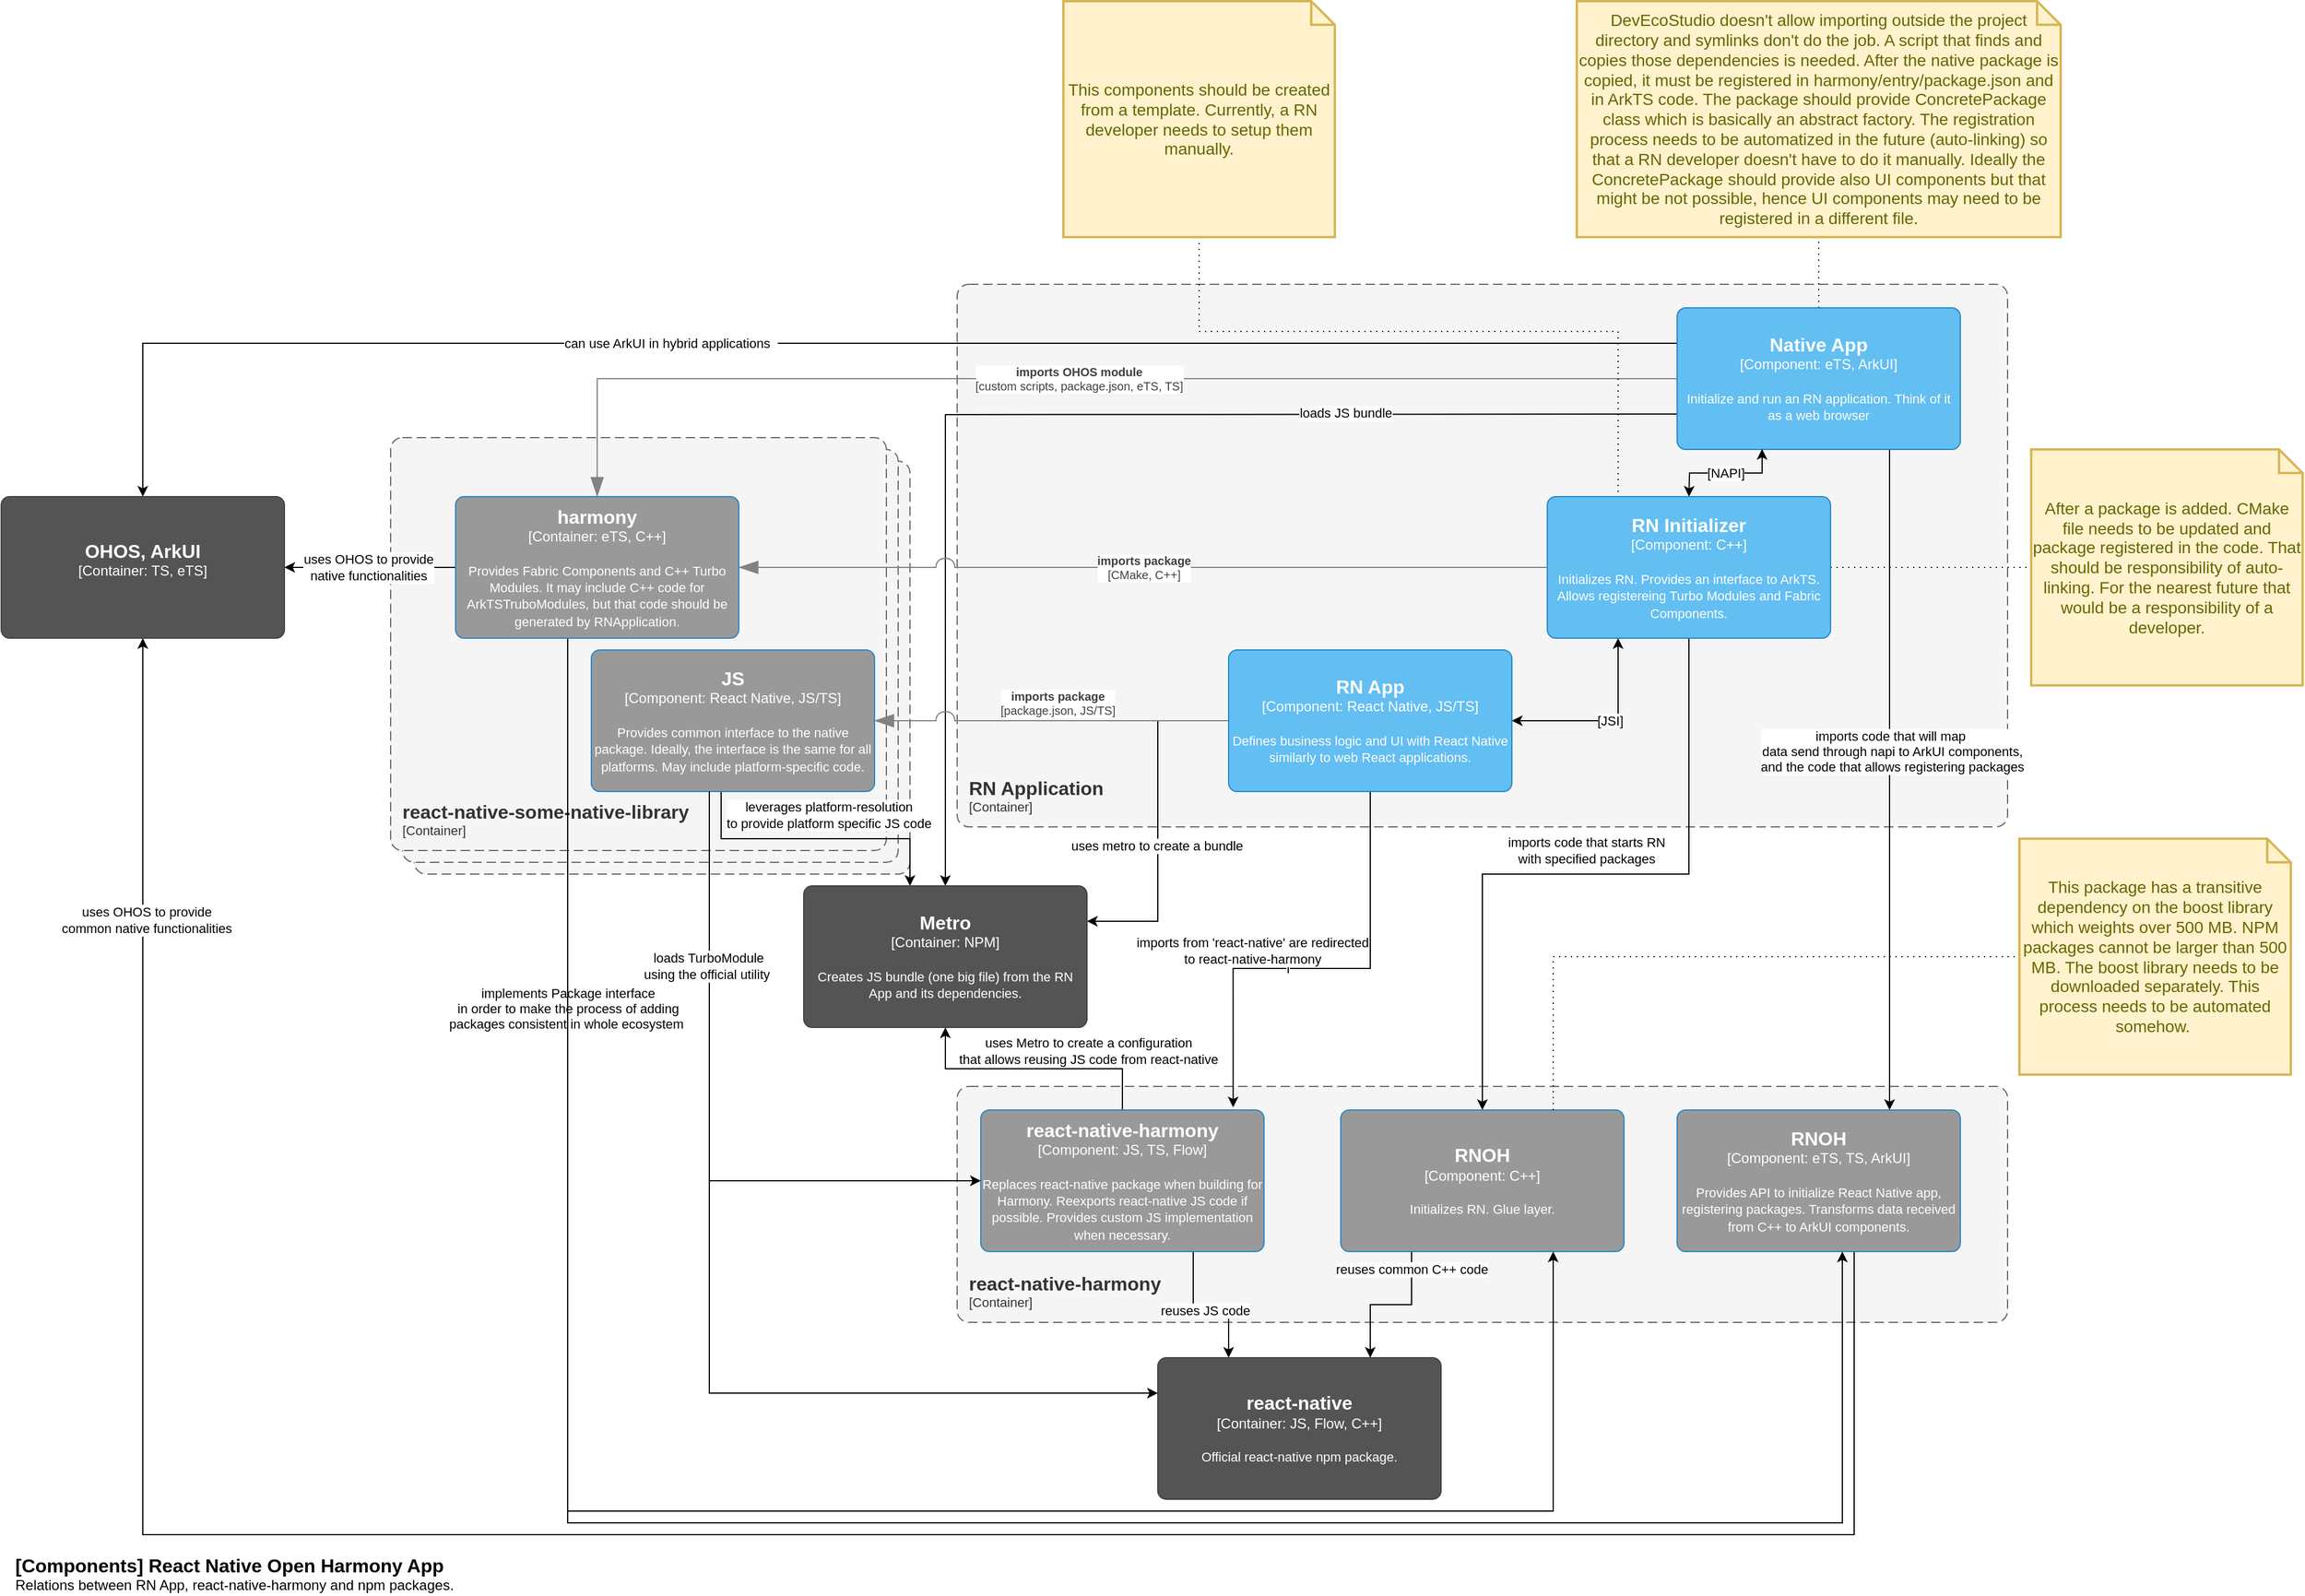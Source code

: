 <mxfile version="20.8.10" type="device"><diagram name="c2" id="NWGSykLGNc-9xcUgOitu"><mxGraphModel dx="2924" dy="2296" grid="1" gridSize="10" guides="1" tooltips="1" connect="1" arrows="1" fold="1" page="1" pageScale="1" pageWidth="850" pageHeight="1100" math="0" shadow="0"><root><mxCell id="0"/><mxCell id="1" parent="0"/><object placeholders="1" c4Name="react-native-some-native-library" c4Type="ContainerScopeBoundary" c4Application="Container" label="&lt;font style=&quot;font-size: 16px&quot;&gt;&lt;b&gt;&lt;div style=&quot;text-align: left&quot;&gt;%c4Name%&lt;/div&gt;&lt;/b&gt;&lt;/font&gt;&lt;div style=&quot;text-align: left&quot;&gt;[%c4Application%]&lt;/div&gt;" id="AjJcmnf1B7j-cDCLLSsf-99"><mxCell style="rounded=1;fontSize=11;whiteSpace=wrap;html=1;dashed=1;arcSize=20;fillColor=#f5f5f5;strokeColor=#666666;fontColor=#333333;labelBackgroundColor=none;align=left;verticalAlign=bottom;labelBorderColor=none;spacingTop=0;spacing=10;dashPattern=8 4;metaEdit=1;rotatable=0;perimeter=rectanglePerimeter;noLabel=0;labelPadding=0;allowArrows=0;connectable=0;expand=0;recursiveResize=0;editable=1;pointerEvents=0;absoluteArcSize=1;points=[[0.25,0,0],[0.5,0,0],[0.75,0,0],[1,0.25,0],[1,0.5,0],[1,0.75,0],[0.75,1,0],[0.5,1,0],[0.25,1,0],[0,0.75,0],[0,0.5,0],[0,0.25,0]];" vertex="1" parent="1"><mxGeometry x="-460" y="130" width="420" height="350" as="geometry"/></mxCell></object><object placeholders="1" c4Name="react-native-some-native-library" c4Type="ContainerScopeBoundary" c4Application="Container" label="&lt;font style=&quot;font-size: 16px&quot;&gt;&lt;b&gt;&lt;div style=&quot;text-align: left&quot;&gt;%c4Name%&lt;/div&gt;&lt;/b&gt;&lt;/font&gt;&lt;div style=&quot;text-align: left&quot;&gt;[%c4Application%]&lt;/div&gt;" id="AjJcmnf1B7j-cDCLLSsf-97"><mxCell style="rounded=1;fontSize=11;whiteSpace=wrap;html=1;dashed=1;arcSize=20;fillColor=#f5f5f5;strokeColor=#666666;fontColor=#333333;labelBackgroundColor=none;align=left;verticalAlign=bottom;labelBorderColor=none;spacingTop=0;spacing=10;dashPattern=8 4;metaEdit=1;rotatable=0;perimeter=rectanglePerimeter;noLabel=0;labelPadding=0;allowArrows=0;connectable=0;expand=0;recursiveResize=0;editable=1;pointerEvents=0;absoluteArcSize=1;points=[[0.25,0,0],[0.5,0,0],[0.75,0,0],[1,0.25,0],[1,0.5,0],[1,0.75,0],[0.75,1,0],[0.5,1,0],[0.25,1,0],[0,0.75,0],[0,0.5,0],[0,0.25,0]];" vertex="1" parent="1"><mxGeometry x="-470" y="120" width="420" height="350" as="geometry"/></mxCell></object><object placeholders="1" c4Name="RN Application" c4Type="ContainerScopeBoundary" c4Application="Container" label="&lt;font style=&quot;font-size: 16px&quot;&gt;&lt;b&gt;&lt;div style=&quot;text-align: left&quot;&gt;%c4Name%&lt;/div&gt;&lt;/b&gt;&lt;/font&gt;&lt;div style=&quot;text-align: left&quot;&gt;[%c4Application%]&lt;/div&gt;" id="AjJcmnf1B7j-cDCLLSsf-15"><mxCell style="rounded=1;fontSize=11;whiteSpace=wrap;html=1;dashed=1;arcSize=20;fillColor=#f5f5f5;strokeColor=#666666;fontColor=#333333;labelBackgroundColor=none;align=left;verticalAlign=bottom;labelBorderColor=none;spacingTop=0;spacing=10;dashPattern=8 4;metaEdit=1;rotatable=0;perimeter=rectanglePerimeter;noLabel=0;labelPadding=0;allowArrows=0;connectable=0;expand=0;recursiveResize=0;editable=1;pointerEvents=0;absoluteArcSize=1;points=[[0.25,0,0],[0.5,0,0],[0.75,0,0],[1,0.25,0],[1,0.5,0],[1,0.75,0],[0.75,1,0],[0.5,1,0],[0.25,1,0],[0,0.75,0],[0,0.5,0],[0,0.25,0]];" vertex="1" parent="1"><mxGeometry y="-20" width="890" height="460" as="geometry"/></mxCell></object><object placeholders="1" c4Name="react-native-harmony" c4Type="ContainerScopeBoundary" c4Application="Container" label="&lt;font style=&quot;font-size: 16px&quot;&gt;&lt;b&gt;&lt;div style=&quot;text-align: left&quot;&gt;%c4Name%&lt;/div&gt;&lt;/b&gt;&lt;/font&gt;&lt;div style=&quot;text-align: left&quot;&gt;[%c4Application%]&lt;/div&gt;" id="AjJcmnf1B7j-cDCLLSsf-52"><mxCell style="rounded=1;fontSize=11;whiteSpace=wrap;html=1;dashed=1;arcSize=20;fillColor=#f5f5f5;strokeColor=#666666;fontColor=#333333;labelBackgroundColor=none;align=left;verticalAlign=bottom;labelBorderColor=none;spacingTop=0;spacing=10;dashPattern=8 4;metaEdit=1;rotatable=0;perimeter=rectanglePerimeter;noLabel=0;labelPadding=0;allowArrows=0;connectable=0;expand=0;recursiveResize=0;editable=1;pointerEvents=0;absoluteArcSize=1;points=[[0.25,0,0],[0.5,0,0],[0.75,0,0],[1,0.25,0],[1,0.5,0],[1,0.75,0],[0.75,1,0],[0.5,1,0],[0.25,1,0],[0,0.75,0],[0,0.5,0],[0,0.25,0]];" vertex="1" parent="1"><mxGeometry y="660" width="890" height="200" as="geometry"/></mxCell></object><mxCell id="AjJcmnf1B7j-cDCLLSsf-48" style="edgeStyle=orthogonalEdgeStyle;rounded=0;orthogonalLoop=1;jettySize=auto;html=1;entryX=0.25;entryY=1;entryDx=0;entryDy=0;entryPerimeter=0;startArrow=classic;startFill=1;" edge="1" parent="1" source="AjJcmnf1B7j-cDCLLSsf-2" target="AjJcmnf1B7j-cDCLLSsf-4"><mxGeometry relative="1" as="geometry"/></mxCell><mxCell id="AjJcmnf1B7j-cDCLLSsf-49" value="[JSI]" style="edgeLabel;html=1;align=center;verticalAlign=middle;resizable=0;points=[];" vertex="1" connectable="0" parent="AjJcmnf1B7j-cDCLLSsf-48"><mxGeometry x="-0.166" y="-2" relative="1" as="geometry"><mxPoint x="16" y="-2" as="offset"/></mxGeometry></mxCell><mxCell id="AjJcmnf1B7j-cDCLLSsf-62" style="edgeStyle=orthogonalEdgeStyle;rounded=0;orthogonalLoop=1;jettySize=auto;html=1;startArrow=none;startFill=0;entryX=0.891;entryY=-0.019;entryDx=0;entryDy=0;entryPerimeter=0;" edge="1" parent="1" source="AjJcmnf1B7j-cDCLLSsf-2" target="AjJcmnf1B7j-cDCLLSsf-20"><mxGeometry relative="1" as="geometry"><mxPoint x="210" y="650" as="targetPoint"/><Array as="points"><mxPoint x="350" y="560"/><mxPoint x="234" y="560"/></Array></mxGeometry></mxCell><mxCell id="AjJcmnf1B7j-cDCLLSsf-70" value="i" style="edgeLabel;html=1;align=center;verticalAlign=middle;resizable=0;points=[];" vertex="1" connectable="0" parent="AjJcmnf1B7j-cDCLLSsf-62"><mxGeometry x="0.149" relative="1" as="geometry"><mxPoint as="offset"/></mxGeometry></mxCell><mxCell id="AjJcmnf1B7j-cDCLLSsf-71" value="imports from 'react-native' are redirected&lt;br&gt;to react-native-harmony" style="edgeLabel;html=1;align=center;verticalAlign=middle;resizable=0;points=[];" vertex="1" connectable="0" parent="AjJcmnf1B7j-cDCLLSsf-62"><mxGeometry x="0.161" y="2" relative="1" as="geometry"><mxPoint x="-27" y="-17" as="offset"/></mxGeometry></mxCell><mxCell id="AjJcmnf1B7j-cDCLLSsf-93" style="edgeStyle=orthogonalEdgeStyle;rounded=0;orthogonalLoop=1;jettySize=auto;html=1;entryX=1;entryY=0.25;entryDx=0;entryDy=0;entryPerimeter=0;startArrow=none;startFill=0;endArrow=classic;endFill=1;" edge="1" parent="1" source="AjJcmnf1B7j-cDCLLSsf-2" target="AjJcmnf1B7j-cDCLLSsf-23"><mxGeometry relative="1" as="geometry"/></mxCell><mxCell id="AjJcmnf1B7j-cDCLLSsf-94" value="uses metro to create a bundle" style="edgeLabel;html=1;align=center;verticalAlign=middle;resizable=0;points=[];" vertex="1" connectable="0" parent="AjJcmnf1B7j-cDCLLSsf-93"><mxGeometry x="0.142" y="-1" relative="1" as="geometry"><mxPoint as="offset"/></mxGeometry></mxCell><object placeholders="1" c4Name="RN App" c4Type="Component" c4Technology="React Native, JS/TS" c4Description="Defines business logic and UI with React Native similarly to web React applications." label="&lt;font style=&quot;font-size: 16px&quot;&gt;&lt;b&gt;%c4Name%&lt;/b&gt;&lt;/font&gt;&lt;div&gt;[%c4Type%: %c4Technology%]&lt;/div&gt;&lt;br&gt;&lt;div&gt;&lt;font style=&quot;font-size: 11px&quot;&gt;%c4Description%&lt;/font&gt;&lt;/div&gt;" id="AjJcmnf1B7j-cDCLLSsf-2"><mxCell style="rounded=1;whiteSpace=wrap;html=1;labelBackgroundColor=none;fillColor=#63BEF2;fontColor=#ffffff;align=center;arcSize=6;strokeColor=#2086C9;metaEdit=1;resizable=0;points=[[0.25,0,0],[0.5,0,0],[0.75,0,0],[1,0.25,0],[1,0.5,0],[1,0.75,0],[0.75,1,0],[0.5,1,0],[0.25,1,0],[0,0.75,0],[0,0.5,0],[0,0.25,0]];" vertex="1" parent="1"><mxGeometry x="230" y="290" width="240" height="120" as="geometry"/></mxCell></object><mxCell id="AjJcmnf1B7j-cDCLLSsf-41" style="edgeStyle=orthogonalEdgeStyle;rounded=0;orthogonalLoop=1;jettySize=auto;html=1;endArrow=none;endFill=0;dashed=1;dashPattern=1 4;" edge="1" parent="1" source="AjJcmnf1B7j-cDCLLSsf-3" target="AjJcmnf1B7j-cDCLLSsf-38"><mxGeometry relative="1" as="geometry"/></mxCell><mxCell id="AjJcmnf1B7j-cDCLLSsf-64" style="edgeStyle=orthogonalEdgeStyle;rounded=0;orthogonalLoop=1;jettySize=auto;html=1;startArrow=none;startFill=0;exitX=0.75;exitY=1;exitDx=0;exitDy=0;exitPerimeter=0;entryX=0.75;entryY=0;entryDx=0;entryDy=0;entryPerimeter=0;" edge="1" parent="1" source="AjJcmnf1B7j-cDCLLSsf-3" target="AjJcmnf1B7j-cDCLLSsf-6"><mxGeometry relative="1" as="geometry"><mxPoint x="790" y="650" as="targetPoint"/></mxGeometry></mxCell><mxCell id="AjJcmnf1B7j-cDCLLSsf-75" value="imports code that will map&amp;nbsp;&lt;br&gt;data send through napi to ArkUI components,&lt;br&gt;and the code that allows registering packages" style="edgeLabel;html=1;align=center;verticalAlign=middle;resizable=0;points=[];" vertex="1" connectable="0" parent="AjJcmnf1B7j-cDCLLSsf-64"><mxGeometry x="-0.085" y="2" relative="1" as="geometry"><mxPoint as="offset"/></mxGeometry></mxCell><mxCell id="AjJcmnf1B7j-cDCLLSsf-72" style="edgeStyle=orthogonalEdgeStyle;rounded=0;orthogonalLoop=1;jettySize=auto;html=1;entryX=0.5;entryY=0;entryDx=0;entryDy=0;entryPerimeter=0;startArrow=none;startFill=0;endArrow=classic;endFill=1;" edge="1" parent="1" target="AjJcmnf1B7j-cDCLLSsf-23"><mxGeometry relative="1" as="geometry"><mxPoint x="610" y="90" as="sourcePoint"/></mxGeometry></mxCell><mxCell id="AjJcmnf1B7j-cDCLLSsf-73" value="loads JS bundle" style="edgeLabel;html=1;align=center;verticalAlign=middle;resizable=0;points=[];" vertex="1" connectable="0" parent="AjJcmnf1B7j-cDCLLSsf-72"><mxGeometry x="-0.448" y="-1" relative="1" as="geometry"><mxPoint as="offset"/></mxGeometry></mxCell><mxCell id="AjJcmnf1B7j-cDCLLSsf-89" style="edgeStyle=orthogonalEdgeStyle;rounded=0;orthogonalLoop=1;jettySize=auto;html=1;startArrow=none;startFill=0;endArrow=classic;endFill=1;" edge="1" parent="1" source="AjJcmnf1B7j-cDCLLSsf-3" target="AjJcmnf1B7j-cDCLLSsf-36"><mxGeometry relative="1" as="geometry"><Array as="points"><mxPoint x="-690" y="30"/></Array></mxGeometry></mxCell><mxCell id="AjJcmnf1B7j-cDCLLSsf-90" value="can use ArkUI in hybrid applications&amp;nbsp;&amp;nbsp;" style="edgeLabel;html=1;align=center;verticalAlign=middle;resizable=0;points=[];" vertex="1" connectable="0" parent="AjJcmnf1B7j-cDCLLSsf-89"><mxGeometry x="0.194" relative="1" as="geometry"><mxPoint as="offset"/></mxGeometry></mxCell><object placeholders="1" c4Name="Native App" c4Type="Component" c4Technology="eTS, ArkUI" c4Description="Initialize and run an RN application. Think of it as a web browser" label="&lt;font style=&quot;font-size: 16px&quot;&gt;&lt;b&gt;%c4Name%&lt;/b&gt;&lt;/font&gt;&lt;div&gt;[%c4Type%: %c4Technology%]&lt;/div&gt;&lt;br&gt;&lt;div&gt;&lt;font style=&quot;font-size: 11px&quot;&gt;%c4Description%&lt;/font&gt;&lt;/div&gt;" id="AjJcmnf1B7j-cDCLLSsf-3"><mxCell style="rounded=1;whiteSpace=wrap;html=1;labelBackgroundColor=none;fillColor=#63BEF2;fontColor=#ffffff;align=center;arcSize=6;strokeColor=#2086C9;metaEdit=1;resizable=0;points=[[0.25,0,0],[0.5,0,0],[0.75,0,0],[1,0.25,0],[1,0.5,0],[1,0.75,0],[0.75,1,0],[0.5,1,0],[0.25,1,0],[0,0.75,0],[0,0.5,0],[0,0.25,0]];" vertex="1" parent="1"><mxGeometry x="610" width="240" height="120" as="geometry"/></mxCell></object><mxCell id="AjJcmnf1B7j-cDCLLSsf-45" style="edgeStyle=orthogonalEdgeStyle;rounded=0;orthogonalLoop=1;jettySize=auto;html=1;endArrow=none;endFill=0;dashed=1;dashPattern=1 4;" edge="1" parent="1" source="AjJcmnf1B7j-cDCLLSsf-4" target="AjJcmnf1B7j-cDCLLSsf-44"><mxGeometry relative="1" as="geometry"/></mxCell><mxCell id="AjJcmnf1B7j-cDCLLSsf-50" style="edgeStyle=orthogonalEdgeStyle;rounded=0;orthogonalLoop=1;jettySize=auto;html=1;entryX=0.3;entryY=0.997;entryDx=0;entryDy=0;entryPerimeter=0;startArrow=classic;startFill=1;" edge="1" parent="1" target="AjJcmnf1B7j-cDCLLSsf-3"><mxGeometry relative="1" as="geometry"><mxPoint x="620" y="160" as="sourcePoint"/></mxGeometry></mxCell><mxCell id="AjJcmnf1B7j-cDCLLSsf-51" value="[NAPI]" style="edgeLabel;html=1;align=center;verticalAlign=middle;resizable=0;points=[];" vertex="1" connectable="0" parent="AjJcmnf1B7j-cDCLLSsf-50"><mxGeometry x="-0.356" y="1" relative="1" as="geometry"><mxPoint x="17" y="1" as="offset"/></mxGeometry></mxCell><mxCell id="AjJcmnf1B7j-cDCLLSsf-63" style="edgeStyle=orthogonalEdgeStyle;rounded=0;orthogonalLoop=1;jettySize=auto;html=1;startArrow=none;startFill=0;" edge="1" parent="1" source="AjJcmnf1B7j-cDCLLSsf-4" target="AjJcmnf1B7j-cDCLLSsf-19"><mxGeometry relative="1" as="geometry"/></mxCell><mxCell id="AjJcmnf1B7j-cDCLLSsf-74" value="imports code that starts RN&lt;br&gt;with specified packages" style="edgeLabel;html=1;align=center;verticalAlign=middle;resizable=0;points=[];" vertex="1" connectable="0" parent="AjJcmnf1B7j-cDCLLSsf-63"><mxGeometry x="-0.105" y="1" relative="1" as="geometry"><mxPoint x="-30" y="-21" as="offset"/></mxGeometry></mxCell><object placeholders="1" c4Name="RN Initializer" c4Type="Component" c4Technology="C++" c4Description="Initializes RN. Provides an interface to ArkTS. Allows registereing Turbo Modules and Fabric Components." label="&lt;font style=&quot;font-size: 16px&quot;&gt;&lt;b&gt;%c4Name%&lt;/b&gt;&lt;/font&gt;&lt;div&gt;[%c4Type%: %c4Technology%]&lt;/div&gt;&lt;br&gt;&lt;div&gt;&lt;font style=&quot;font-size: 11px&quot;&gt;%c4Description%&lt;/font&gt;&lt;/div&gt;" id="AjJcmnf1B7j-cDCLLSsf-4"><mxCell style="rounded=1;whiteSpace=wrap;html=1;labelBackgroundColor=none;fillColor=#63BEF2;fontColor=#ffffff;align=center;arcSize=6;strokeColor=#2086C9;metaEdit=1;resizable=0;points=[[0.25,0,0],[0.5,0,0],[0.75,0,0],[1,0.25,0],[1,0.5,0],[1,0.75,0],[0.75,1,0],[0.5,1,0],[0.25,1,0],[0,0.75,0],[0,0.5,0],[0,0.25,0]];" vertex="1" parent="1"><mxGeometry x="500" y="160" width="240" height="120" as="geometry"/></mxCell></object><mxCell id="AjJcmnf1B7j-cDCLLSsf-87" style="edgeStyle=orthogonalEdgeStyle;rounded=0;orthogonalLoop=1;jettySize=auto;html=1;entryX=0.5;entryY=1;entryDx=0;entryDy=0;entryPerimeter=0;startArrow=none;startFill=0;endArrow=classic;endFill=1;" edge="1" parent="1" source="AjJcmnf1B7j-cDCLLSsf-6" target="AjJcmnf1B7j-cDCLLSsf-36"><mxGeometry relative="1" as="geometry"><Array as="points"><mxPoint x="760" y="1040"/><mxPoint x="-690" y="1040"/></Array></mxGeometry></mxCell><mxCell id="AjJcmnf1B7j-cDCLLSsf-88" value="uses OHOS to provide&lt;br&gt;common native functionalities" style="edgeLabel;html=1;align=center;verticalAlign=middle;resizable=0;points=[];" vertex="1" connectable="0" parent="AjJcmnf1B7j-cDCLLSsf-87"><mxGeometry x="0.805" y="-3" relative="1" as="geometry"><mxPoint as="offset"/></mxGeometry></mxCell><object placeholders="1" c4Name="react-native-some-native-library" c4Type="ContainerScopeBoundary" c4Application="Container" label="&lt;font style=&quot;font-size: 16px&quot;&gt;&lt;b&gt;&lt;div style=&quot;text-align: left&quot;&gt;%c4Name%&lt;/div&gt;&lt;/b&gt;&lt;/font&gt;&lt;div style=&quot;text-align: left&quot;&gt;[%c4Application%]&lt;/div&gt;" id="AjJcmnf1B7j-cDCLLSsf-16"><mxCell style="rounded=1;fontSize=11;whiteSpace=wrap;html=1;dashed=1;arcSize=20;fillColor=#f5f5f5;strokeColor=#666666;fontColor=#333333;labelBackgroundColor=none;align=left;verticalAlign=bottom;labelBorderColor=none;spacingTop=0;spacing=10;dashPattern=8 4;metaEdit=1;rotatable=0;perimeter=rectanglePerimeter;noLabel=0;labelPadding=0;allowArrows=0;connectable=0;expand=0;recursiveResize=0;editable=1;pointerEvents=0;absoluteArcSize=1;points=[[0.25,0,0],[0.5,0,0],[0.75,0,0],[1,0.25,0],[1,0.5,0],[1,0.75,0],[0.75,1,0],[0.5,1,0],[0.25,1,0],[0,0.75,0],[0,0.5,0],[0,0.25,0]];" vertex="1" parent="1"><mxGeometry x="-480" y="110" width="420" height="350" as="geometry"/></mxCell></object><object placeholders="1" c4Name="RNOH" c4Type="Component" c4Technology="eTS, TS, ArkUI" c4Description="Provides API to initialize React Native app, registering packages. Transforms data received from C++ to ArkUI components." label="&lt;font style=&quot;font-size: 16px&quot;&gt;&lt;b&gt;%c4Name%&lt;/b&gt;&lt;/font&gt;&lt;div&gt;[%c4Type%: %c4Technology%]&lt;/div&gt;&lt;br&gt;&lt;div&gt;&lt;font style=&quot;font-size: 11px&quot;&gt;%c4Description%&lt;/font&gt;&lt;/div&gt;" id="AjJcmnf1B7j-cDCLLSsf-6"><mxCell style="rounded=1;whiteSpace=wrap;html=1;labelBackgroundColor=none;fillColor=#999999;fontColor=#ffffff;align=center;arcSize=6;strokeColor=#2086C9;metaEdit=1;resizable=0;points=[[0.25,0,0],[0.5,0,0],[0.75,0,0],[1,0.25,0],[1,0.5,0],[1,0.75,0],[0.75,1,0],[0.5,1,0],[0.25,1,0],[0,0.75,0],[0,0.5,0],[0,0.25,0]];" vertex="1" parent="1"><mxGeometry x="610" y="680" width="240" height="120" as="geometry"/></mxCell></object><mxCell id="AjJcmnf1B7j-cDCLLSsf-57" style="edgeStyle=orthogonalEdgeStyle;rounded=0;orthogonalLoop=1;jettySize=auto;html=1;entryX=0.75;entryY=0;entryDx=0;entryDy=0;entryPerimeter=0;startArrow=none;startFill=0;exitX=0.25;exitY=1;exitDx=0;exitDy=0;exitPerimeter=0;" edge="1" parent="1" source="AjJcmnf1B7j-cDCLLSsf-19" target="AjJcmnf1B7j-cDCLLSsf-56"><mxGeometry relative="1" as="geometry"/></mxCell><mxCell id="AjJcmnf1B7j-cDCLLSsf-68" value="reuses common C++ code" style="edgeLabel;html=1;align=center;verticalAlign=middle;resizable=0;points=[];" vertex="1" connectable="0" parent="AjJcmnf1B7j-cDCLLSsf-57"><mxGeometry x="-0.766" relative="1" as="geometry"><mxPoint as="offset"/></mxGeometry></mxCell><object placeholders="1" c4Name="RNOH" c4Type="Component" c4Technology="C++" c4Description="Initializes RN. Glue layer." label="&lt;font style=&quot;font-size: 16px&quot;&gt;&lt;b&gt;%c4Name%&lt;/b&gt;&lt;/font&gt;&lt;div&gt;[%c4Type%: %c4Technology%]&lt;/div&gt;&lt;br&gt;&lt;div&gt;&lt;font style=&quot;font-size: 11px&quot;&gt;%c4Description%&lt;/font&gt;&lt;/div&gt;" id="AjJcmnf1B7j-cDCLLSsf-19"><mxCell style="rounded=1;whiteSpace=wrap;html=1;labelBackgroundColor=none;fillColor=#999999;fontColor=#ffffff;align=center;arcSize=6;strokeColor=#2086C9;metaEdit=1;resizable=0;points=[[0.25,0,0],[0.5,0,0],[0.75,0,0],[1,0.25,0],[1,0.5,0],[1,0.75,0],[0.75,1,0],[0.5,1,0],[0.25,1,0],[0,0.75,0],[0,0.5,0],[0,0.25,0]];" vertex="1" parent="1"><mxGeometry x="325" y="680" width="240" height="120" as="geometry"/></mxCell></object><mxCell id="AjJcmnf1B7j-cDCLLSsf-55" style="edgeStyle=orthogonalEdgeStyle;rounded=0;orthogonalLoop=1;jettySize=auto;html=1;entryX=0.25;entryY=0;entryDx=0;entryDy=0;entryPerimeter=0;startArrow=none;startFill=0;exitX=0.75;exitY=1;exitDx=0;exitDy=0;exitPerimeter=0;" edge="1" parent="1" source="AjJcmnf1B7j-cDCLLSsf-20" target="AjJcmnf1B7j-cDCLLSsf-56"><mxGeometry relative="1" as="geometry"><mxPoint x="140.0" y="930" as="targetPoint"/></mxGeometry></mxCell><mxCell id="AjJcmnf1B7j-cDCLLSsf-67" value="reuses JS code" style="edgeLabel;html=1;align=center;verticalAlign=middle;resizable=0;points=[];" vertex="1" connectable="0" parent="AjJcmnf1B7j-cDCLLSsf-55"><mxGeometry x="-0.436" relative="1" as="geometry"><mxPoint x="10" y="16" as="offset"/></mxGeometry></mxCell><mxCell id="AjJcmnf1B7j-cDCLLSsf-65" style="edgeStyle=orthogonalEdgeStyle;rounded=0;orthogonalLoop=1;jettySize=auto;html=1;entryX=0.5;entryY=1;entryDx=0;entryDy=0;entryPerimeter=0;startArrow=none;startFill=0;" edge="1" parent="1" source="AjJcmnf1B7j-cDCLLSsf-20" target="AjJcmnf1B7j-cDCLLSsf-23"><mxGeometry relative="1" as="geometry"/></mxCell><mxCell id="AjJcmnf1B7j-cDCLLSsf-69" value="uses Metro to create a configuration&lt;br&gt;that allows reusing JS code from react-native" style="edgeLabel;html=1;align=center;verticalAlign=middle;resizable=0;points=[];" vertex="1" connectable="0" parent="AjJcmnf1B7j-cDCLLSsf-65"><mxGeometry x="0.06" y="-1" relative="1" as="geometry"><mxPoint x="52" y="-14" as="offset"/></mxGeometry></mxCell><object placeholders="1" c4Name="react-native-harmony" c4Type="Component" c4Technology="JS, TS, Flow" c4Description="Replaces react-native package when building for Harmony. Reexports react-native JS code if possible. Provides custom JS implementation when necessary." label="&lt;font style=&quot;font-size: 16px&quot;&gt;&lt;b&gt;%c4Name%&lt;/b&gt;&lt;/font&gt;&lt;div&gt;[%c4Type%: %c4Technology%]&lt;/div&gt;&lt;br&gt;&lt;div&gt;&lt;font style=&quot;font-size: 11px&quot;&gt;%c4Description%&lt;/font&gt;&lt;/div&gt;" id="AjJcmnf1B7j-cDCLLSsf-20"><mxCell style="rounded=1;whiteSpace=wrap;html=1;labelBackgroundColor=none;fillColor=#999999;fontColor=#ffffff;align=center;arcSize=6;strokeColor=#2086C9;metaEdit=1;resizable=0;points=[[0.25,0,0],[0.5,0,0],[0.75,0,0],[1,0.25,0],[1,0.5,0],[1,0.75,0],[0.75,1,0],[0.5,1,0],[0.25,1,0],[0,0.75,0],[0,0.5,0],[0,0.25,0]];" vertex="1" parent="1"><mxGeometry x="20" y="680" width="240" height="120" as="geometry"/></mxCell></object><mxCell id="AjJcmnf1B7j-cDCLLSsf-91" style="edgeStyle=orthogonalEdgeStyle;rounded=0;orthogonalLoop=1;jettySize=auto;html=1;startArrow=none;startFill=0;endArrow=classic;endFill=1;exitX=0.75;exitY=1;exitDx=0;exitDy=0;exitPerimeter=0;" edge="1" parent="1" source="AjJcmnf1B7j-cDCLLSsf-24" target="AjJcmnf1B7j-cDCLLSsf-23"><mxGeometry relative="1" as="geometry"><Array as="points"><mxPoint x="-200" y="410"/><mxPoint x="-200" y="450"/><mxPoint x="-40" y="450"/></Array></mxGeometry></mxCell><mxCell id="AjJcmnf1B7j-cDCLLSsf-92" value="leverages platform-resolution&lt;br&gt;to provide platform specific JS code" style="edgeLabel;html=1;align=center;verticalAlign=middle;resizable=0;points=[];" vertex="1" connectable="0" parent="AjJcmnf1B7j-cDCLLSsf-91"><mxGeometry x="0.177" y="-1" relative="1" as="geometry"><mxPoint x="18" y="-21" as="offset"/></mxGeometry></mxCell><object placeholders="1" c4Name="Metro" c4Type="Container" c4Technology="NPM" c4Description="Creates JS bundle (one big file) from the RN App and its dependencies." label="&lt;font style=&quot;font-size: 16px&quot;&gt;&lt;b&gt;%c4Name%&lt;/b&gt;&lt;/font&gt;&lt;div&gt;[%c4Type%: %c4Technology%]&lt;/div&gt;&lt;br&gt;&lt;div&gt;&lt;font style=&quot;font-size: 11px&quot;&gt;%c4Description%&lt;/font&gt;&lt;/div&gt;" id="AjJcmnf1B7j-cDCLLSsf-23"><mxCell style="rounded=1;whiteSpace=wrap;html=1;labelBackgroundColor=none;fillColor=#545454;fontColor=#ffffff;align=center;arcSize=6;strokeColor=#404040;metaEdit=1;resizable=0;points=[[0.25,0,0],[0.5,0,0],[0.75,0,0],[1,0.25,0],[1,0.5,0],[1,0.75,0],[0.75,1,0],[0.5,1,0],[0.25,1,0],[0,0.75,0],[0,0.5,0],[0,0.25,0]];" vertex="1" parent="1"><mxGeometry x="-130" y="490" width="240" height="120" as="geometry"/></mxCell></object><mxCell id="AjJcmnf1B7j-cDCLLSsf-58" style="edgeStyle=orthogonalEdgeStyle;rounded=0;orthogonalLoop=1;jettySize=auto;html=1;entryX=0;entryY=0.5;entryDx=0;entryDy=0;entryPerimeter=0;startArrow=none;startFill=0;" edge="1" parent="1" source="AjJcmnf1B7j-cDCLLSsf-24" target="AjJcmnf1B7j-cDCLLSsf-20"><mxGeometry relative="1" as="geometry"><Array as="points"><mxPoint x="-210" y="740"/></Array></mxGeometry></mxCell><object placeholders="1" c4Name="JS" c4Type="Component" c4Technology="React Native, JS/TS" c4Description="Provides common interface to the native package. Ideally, the interface is the same for all platforms. May include platform-specific code." label="&lt;font style=&quot;font-size: 16px&quot;&gt;&lt;b&gt;%c4Name%&lt;/b&gt;&lt;/font&gt;&lt;div&gt;[%c4Type%: %c4Technology%]&lt;/div&gt;&lt;br&gt;&lt;div&gt;&lt;font style=&quot;font-size: 11px&quot;&gt;%c4Description%&lt;/font&gt;&lt;/div&gt;" id="AjJcmnf1B7j-cDCLLSsf-24"><mxCell style="rounded=1;whiteSpace=wrap;html=1;labelBackgroundColor=none;fillColor=#999999;fontColor=#ffffff;align=center;arcSize=6;strokeColor=#2086C9;metaEdit=1;resizable=0;points=[[0.25,0,0],[0.5,0,0],[0.75,0,0],[1,0.25,0],[1,0.5,0],[1,0.75,0],[0.75,1,0],[0.5,1,0],[0.25,1,0],[0,0.75,0],[0,0.5,0],[0,0.25,0]];" vertex="1" parent="1"><mxGeometry x="-310" y="290" width="240" height="120" as="geometry"/></mxCell></object><mxCell id="AjJcmnf1B7j-cDCLLSsf-59" style="edgeStyle=orthogonalEdgeStyle;rounded=0;orthogonalLoop=1;jettySize=auto;html=1;startArrow=none;startFill=0;" edge="1" parent="1" source="AjJcmnf1B7j-cDCLLSsf-25" target="AjJcmnf1B7j-cDCLLSsf-36"><mxGeometry relative="1" as="geometry"/></mxCell><mxCell id="AjJcmnf1B7j-cDCLLSsf-83" value="uses OHOS to provide&lt;br&gt;native functionalities" style="edgeLabel;html=1;align=center;verticalAlign=middle;resizable=0;points=[];" vertex="1" connectable="0" parent="AjJcmnf1B7j-cDCLLSsf-59"><mxGeometry x="0.141" y="-1" relative="1" as="geometry"><mxPoint x="8" y="1" as="offset"/></mxGeometry></mxCell><mxCell id="AjJcmnf1B7j-cDCLLSsf-60" style="edgeStyle=orthogonalEdgeStyle;rounded=0;orthogonalLoop=1;jettySize=auto;html=1;entryX=0.75;entryY=1;entryDx=0;entryDy=0;entryPerimeter=0;startArrow=none;startFill=0;" edge="1" parent="1" source="AjJcmnf1B7j-cDCLLSsf-25" target="AjJcmnf1B7j-cDCLLSsf-19"><mxGeometry relative="1" as="geometry"><Array as="points"><mxPoint x="-330" y="1020"/><mxPoint x="505" y="1020"/></Array></mxGeometry></mxCell><mxCell id="AjJcmnf1B7j-cDCLLSsf-86" value="implements Package interface&lt;br&gt;in order to make the process of adding&lt;br&gt;packages consistent in whole ecosystem&amp;nbsp;" style="edgeLabel;html=1;align=center;verticalAlign=middle;resizable=0;points=[];" vertex="1" connectable="0" parent="AjJcmnf1B7j-cDCLLSsf-60"><mxGeometry x="-0.65" relative="1" as="geometry"><mxPoint as="offset"/></mxGeometry></mxCell><mxCell id="AjJcmnf1B7j-cDCLLSsf-61" style="edgeStyle=orthogonalEdgeStyle;rounded=0;orthogonalLoop=1;jettySize=auto;html=1;startArrow=none;startFill=0;" edge="1" parent="1" source="AjJcmnf1B7j-cDCLLSsf-25" target="AjJcmnf1B7j-cDCLLSsf-6"><mxGeometry relative="1" as="geometry"><Array as="points"><mxPoint x="-330" y="1030"/><mxPoint x="750" y="1030"/></Array></mxGeometry></mxCell><object placeholders="1" c4Name="harmony" c4Type="Container" c4Technology="eTS, C++" c4Description="Provides Fabric Components and C++ Turbo Modules. It may include C++ code for ArkTSTruboModules, but that code should be generated by RNApplication." label="&lt;font style=&quot;font-size: 16px&quot;&gt;&lt;b&gt;%c4Name%&lt;/b&gt;&lt;/font&gt;&lt;div&gt;[%c4Type%: %c4Technology%]&lt;/div&gt;&lt;br&gt;&lt;div&gt;&lt;font style=&quot;font-size: 11px&quot;&gt;%c4Description%&lt;/font&gt;&lt;/div&gt;" id="AjJcmnf1B7j-cDCLLSsf-25"><mxCell style="rounded=1;whiteSpace=wrap;html=1;labelBackgroundColor=none;fillColor=#999999;fontColor=#ffffff;align=center;arcSize=6;strokeColor=#2086C9;metaEdit=1;resizable=0;points=[[0.25,0,0],[0.5,0,0],[0.75,0,0],[1,0.25,0],[1,0.5,0],[1,0.75,0],[0.75,1,0],[0.5,1,0],[0.25,1,0],[0,0.75,0],[0,0.5,0],[0,0.25,0]];" vertex="1" parent="1"><mxGeometry x="-425" y="160" width="240" height="120" as="geometry"/></mxCell></object><object placeholders="1" c4Type="Relationship" c4Technology="custom scripts, package.json, eTS, TS" c4Description="imports OHOS module" label="&lt;div style=&quot;text-align: left&quot;&gt;&lt;div style=&quot;text-align: center&quot;&gt;&lt;b&gt;%c4Description%&lt;/b&gt;&lt;/div&gt;&lt;div style=&quot;text-align: center&quot;&gt;[%c4Technology%]&lt;/div&gt;&lt;/div&gt;" id="AjJcmnf1B7j-cDCLLSsf-32"><mxCell style="endArrow=blockThin;html=1;fontSize=10;fontColor=#404040;strokeWidth=1;endFill=1;strokeColor=#828282;elbow=vertical;metaEdit=1;endSize=14;startSize=14;jumpStyle=arc;jumpSize=16;rounded=0;edgeStyle=orthogonalEdgeStyle;exitX=0;exitY=0.5;exitDx=0;exitDy=0;exitPerimeter=0;entryX=0.5;entryY=0;entryDx=0;entryDy=0;entryPerimeter=0;" edge="1" parent="1" source="AjJcmnf1B7j-cDCLLSsf-3" target="AjJcmnf1B7j-cDCLLSsf-25"><mxGeometry width="240" relative="1" as="geometry"><mxPoint x="210" y="130" as="sourcePoint"/><mxPoint x="450" y="130" as="targetPoint"/></mxGeometry></mxCell></object><object placeholders="1" c4Name="OHOS, ArkUI" c4Type="Container" c4Technology="TS, eTS" c4Description="" label="&lt;font style=&quot;font-size: 16px&quot;&gt;&lt;b&gt;%c4Name%&lt;/b&gt;&lt;/font&gt;&lt;div&gt;[%c4Type%: %c4Technology%]&lt;/div&gt;&lt;br&gt;&lt;div&gt;&lt;font style=&quot;font-size: 11px&quot;&gt;%c4Description%&lt;/font&gt;&lt;/div&gt;" id="AjJcmnf1B7j-cDCLLSsf-36"><mxCell style="rounded=1;whiteSpace=wrap;html=1;labelBackgroundColor=none;fillColor=#545454;fontColor=#ffffff;align=center;arcSize=6;strokeColor=#404040;metaEdit=1;resizable=0;points=[[0.25,0,0],[0.5,0,0],[0.75,0,0],[1,0.25,0],[1,0.5,0],[1,0.75,0],[0.75,1,0],[0.5,1,0],[0.25,1,0],[0,0.75,0],[0,0.5,0],[0,0.25,0]];" vertex="1" parent="1"><mxGeometry x="-810" y="160" width="240" height="120" as="geometry"/></mxCell></object><mxCell id="AjJcmnf1B7j-cDCLLSsf-38" value="DevEcoStudio doesn't allow importing outside the project directory and symlinks don't do the job. A script that finds and copies those dependencies is needed. After the native package is copied, it must be registered in harmony/entry/package.json and in ArkTS code. The package should provide ConcretePackage class which is basically an abstract factory. The registration process needs to be automatized in the future (auto-linking) so that a RN developer doesn't have to do it manually. Ideally the ConcretePackage should provide also UI components but that might be not possible, hence UI components may need to be registered in a different file." style="shape=note;strokeWidth=2;fontSize=14;size=20;whiteSpace=wrap;html=1;fillColor=#fff2cc;strokeColor=#d6b656;fontColor=#666600;" vertex="1" parent="1"><mxGeometry x="525" y="-260" width="410" height="200" as="geometry"/></mxCell><object placeholders="1" c4Type="Relationship" c4Technology="CMake, C++" c4Description="imports package" label="&lt;div style=&quot;text-align: left&quot;&gt;&lt;div style=&quot;text-align: center&quot;&gt;&lt;b&gt;%c4Description%&lt;/b&gt;&lt;/div&gt;&lt;div style=&quot;text-align: center&quot;&gt;[%c4Technology%]&lt;/div&gt;&lt;/div&gt;" id="AjJcmnf1B7j-cDCLLSsf-43"><mxCell style="endArrow=blockThin;html=1;fontSize=10;fontColor=#404040;strokeWidth=1;endFill=1;strokeColor=#828282;elbow=vertical;metaEdit=1;endSize=14;startSize=14;jumpStyle=arc;jumpSize=16;rounded=0;edgeStyle=orthogonalEdgeStyle;exitX=0;exitY=0.5;exitDx=0;exitDy=0;exitPerimeter=0;entryX=1;entryY=0.5;entryDx=0;entryDy=0;entryPerimeter=0;" edge="1" parent="1" source="AjJcmnf1B7j-cDCLLSsf-4" target="AjJcmnf1B7j-cDCLLSsf-25"><mxGeometry width="240" relative="1" as="geometry"><mxPoint x="405.0" y="230" as="sourcePoint"/><mxPoint x="-380" y="270" as="targetPoint"/></mxGeometry></mxCell></object><mxCell id="AjJcmnf1B7j-cDCLLSsf-44" value="After a package is added. CMake file needs to be updated and package registered in the code. That should be responsibility of auto-linking. For the nearest future that would be a responsibility of a developer." style="shape=note;strokeWidth=2;fontSize=14;size=20;whiteSpace=wrap;html=1;fillColor=#fff2cc;strokeColor=#d6b656;fontColor=#666600;" vertex="1" parent="1"><mxGeometry x="910" y="120" width="230" height="200" as="geometry"/></mxCell><object placeholders="1" c4Type="Relationship" c4Technology="package.json, JS/TS" c4Description="imports package" label="&lt;div style=&quot;text-align: left&quot;&gt;&lt;div style=&quot;text-align: center&quot;&gt;&lt;b&gt;%c4Description%&lt;/b&gt;&lt;/div&gt;&lt;div style=&quot;text-align: center&quot;&gt;[%c4Technology%]&lt;/div&gt;&lt;/div&gt;" id="AjJcmnf1B7j-cDCLLSsf-47"><mxCell style="endArrow=blockThin;html=1;fontSize=10;fontColor=#404040;strokeWidth=1;endFill=1;strokeColor=#828282;elbow=vertical;metaEdit=1;endSize=14;startSize=14;jumpStyle=arc;jumpSize=16;rounded=0;edgeStyle=orthogonalEdgeStyle;exitX=0;exitY=0.5;exitDx=0;exitDy=0;exitPerimeter=0;entryX=1;entryY=0.5;entryDx=0;entryDy=0;entryPerimeter=0;" edge="1" parent="1" source="AjJcmnf1B7j-cDCLLSsf-2" target="AjJcmnf1B7j-cDCLLSsf-24"><mxGeometry x="-0.031" y="-15" width="240" relative="1" as="geometry"><mxPoint x="580" y="370" as="sourcePoint"/><mxPoint x="-400" y="320" as="targetPoint"/><mxPoint as="offset"/></mxGeometry></mxCell></object><object placeholders="1" c4Name="react-native" c4Type="Container" c4Technology="JS, Flow, C++" c4Description="Official react-native npm package." label="&lt;font style=&quot;font-size: 16px&quot;&gt;&lt;b&gt;%c4Name%&lt;/b&gt;&lt;/font&gt;&lt;div&gt;[%c4Type%: %c4Technology%]&lt;/div&gt;&lt;br&gt;&lt;div&gt;&lt;font style=&quot;font-size: 11px&quot;&gt;%c4Description%&lt;/font&gt;&lt;/div&gt;" id="AjJcmnf1B7j-cDCLLSsf-56"><mxCell style="rounded=1;whiteSpace=wrap;html=1;labelBackgroundColor=none;fillColor=#545454;fontColor=#ffffff;align=center;arcSize=6;strokeColor=#404040;metaEdit=1;resizable=0;points=[[0.25,0,0],[0.5,0,0],[0.75,0,0],[1,0.25,0],[1,0.5,0],[1,0.75,0],[0.75,1,0],[0.5,1,0],[0.25,1,0],[0,0.75,0],[0,0.5,0],[0,0.25,0]];" vertex="1" parent="1"><mxGeometry x="170" y="890" width="240" height="120" as="geometry"/></mxCell></object><mxCell id="AjJcmnf1B7j-cDCLLSsf-80" style="edgeStyle=orthogonalEdgeStyle;rounded=0;orthogonalLoop=1;jettySize=auto;html=1;entryX=0.25;entryY=0;entryDx=0;entryDy=0;entryPerimeter=0;startArrow=none;startFill=0;endArrow=none;endFill=0;dashed=1;dashPattern=1 4;" edge="1" parent="1" source="AjJcmnf1B7j-cDCLLSsf-77" target="AjJcmnf1B7j-cDCLLSsf-4"><mxGeometry relative="1" as="geometry"><Array as="points"><mxPoint x="205" y="20"/><mxPoint x="560" y="20"/></Array></mxGeometry></mxCell><mxCell id="AjJcmnf1B7j-cDCLLSsf-77" value="This components should be created from a template. Currently, a RN developer needs to setup them manually." style="shape=note;strokeWidth=2;fontSize=14;size=20;whiteSpace=wrap;html=1;fillColor=#fff2cc;strokeColor=#d6b656;fontColor=#666600;" vertex="1" parent="1"><mxGeometry x="90" y="-260" width="230" height="200" as="geometry"/></mxCell><mxCell id="AjJcmnf1B7j-cDCLLSsf-84" style="edgeStyle=orthogonalEdgeStyle;rounded=0;orthogonalLoop=1;jettySize=auto;html=1;startArrow=none;startFill=0;" edge="1" parent="1" target="AjJcmnf1B7j-cDCLLSsf-56"><mxGeometry relative="1" as="geometry"><mxPoint x="-210" y="410" as="sourcePoint"/><mxPoint x="20" y="710" as="targetPoint"/><Array as="points"><mxPoint x="-210" y="920"/></Array></mxGeometry></mxCell><mxCell id="AjJcmnf1B7j-cDCLLSsf-85" value="loads TurboModule&lt;br&gt;using the official utility&amp;nbsp;" style="edgeLabel;html=1;align=center;verticalAlign=middle;resizable=0;points=[];" vertex="1" connectable="0" parent="AjJcmnf1B7j-cDCLLSsf-84"><mxGeometry x="-0.669" y="-1" relative="1" as="geometry"><mxPoint as="offset"/></mxGeometry></mxCell><mxCell id="AjJcmnf1B7j-cDCLLSsf-95" value="This package has a transitive dependency on the boost library which weights over 500 MB. NPM packages cannot be larger than 500 MB. The boost library needs to be downloaded separately. This process needs to be automated somehow.&amp;nbsp;" style="shape=note;strokeWidth=2;fontSize=14;size=20;whiteSpace=wrap;html=1;fillColor=#fff2cc;strokeColor=#d6b656;fontColor=#666600;" vertex="1" parent="1"><mxGeometry x="900" y="450" width="230" height="200" as="geometry"/></mxCell><mxCell id="AjJcmnf1B7j-cDCLLSsf-96" style="edgeStyle=orthogonalEdgeStyle;rounded=0;orthogonalLoop=1;jettySize=auto;html=1;endArrow=none;endFill=0;dashed=1;dashPattern=1 4;entryX=0;entryY=0.5;entryDx=0;entryDy=0;entryPerimeter=0;exitX=0.75;exitY=0;exitDx=0;exitDy=0;exitPerimeter=0;" edge="1" parent="1" source="AjJcmnf1B7j-cDCLLSsf-19" target="AjJcmnf1B7j-cDCLLSsf-95"><mxGeometry relative="1" as="geometry"><mxPoint x="710" y="560" as="sourcePoint"/><mxPoint x="880" y="560" as="targetPoint"/></mxGeometry></mxCell><object placeholders="1" c4Name="[Components] React Native Open Harmony App" c4Type="ContainerDiagramTitle" c4Description="Relations between RN App, react-native-harmony and npm packages." label="&lt;font style=&quot;font-size: 16px&quot;&gt;&lt;b&gt;&lt;div style=&quot;text-align: left&quot;&gt;%c4Name%&lt;/div&gt;&lt;/b&gt;&lt;/font&gt;&lt;div style=&quot;text-align: left&quot;&gt;%c4Description%&lt;/div&gt;" id="AjJcmnf1B7j-cDCLLSsf-100"><mxCell style="text;html=1;strokeColor=none;fillColor=none;align=left;verticalAlign=top;whiteSpace=wrap;rounded=0;metaEdit=1;allowArrows=0;resizable=1;rotatable=0;connectable=0;recursiveResize=0;expand=0;pointerEvents=0;points=[[0.25,0,0],[0.5,0,0],[0.75,0,0],[1,0.25,0],[1,0.5,0],[1,0.75,0],[0.75,1,0],[0.5,1,0],[0.25,1,0],[0,0.75,0],[0,0.5,0],[0,0.25,0]];" vertex="1" parent="1"><mxGeometry x="-800" y="1050" width="440" height="40" as="geometry"/></mxCell></object></root></mxGraphModel></diagram></mxfile>